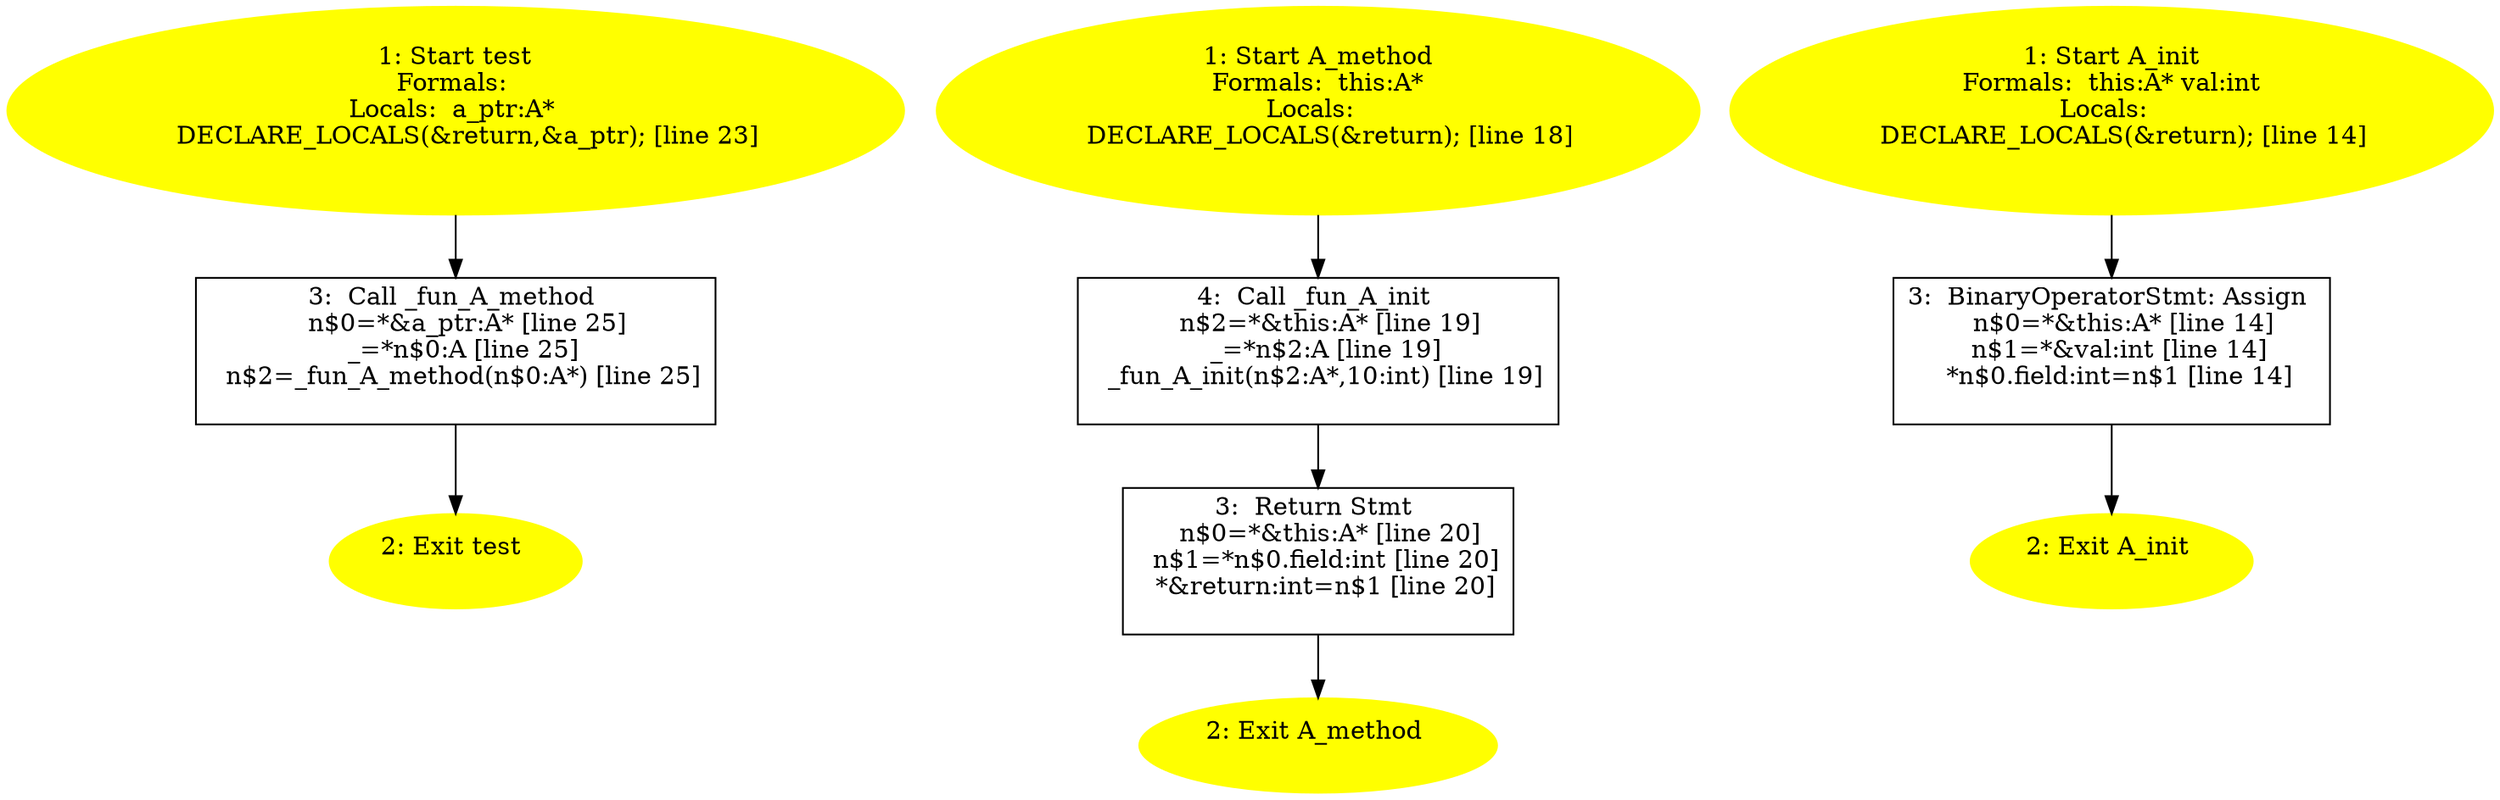 /* @generated */
digraph iCFG {
"test#_Z4testv.1b928d988491fdd2fa78fcb048d46e8c_1" [label="1: Start test\nFormals: \nLocals:  a_ptr:A* \n   DECLARE_LOCALS(&return,&a_ptr); [line 23]\n " color=yellow style=filled]
	

	 "test#_Z4testv.1b928d988491fdd2fa78fcb048d46e8c_1" -> "test#_Z4testv.1b928d988491fdd2fa78fcb048d46e8c_3" ;
"test#_Z4testv.1b928d988491fdd2fa78fcb048d46e8c_2" [label="2: Exit test \n  " color=yellow style=filled]
	

"test#_Z4testv.1b928d988491fdd2fa78fcb048d46e8c_3" [label="3:  Call _fun_A_method \n   n$0=*&a_ptr:A* [line 25]\n  _=*n$0:A [line 25]\n  n$2=_fun_A_method(n$0:A*) [line 25]\n " shape="box"]
	

	 "test#_Z4testv.1b928d988491fdd2fa78fcb048d46e8c_3" -> "test#_Z4testv.1b928d988491fdd2fa78fcb048d46e8c_2" ;
"method#A#(_ZN1A6methodEv).e05b037d7831e52a327226af5de86c9f_1" [label="1: Start A_method\nFormals:  this:A*\nLocals:  \n   DECLARE_LOCALS(&return); [line 18]\n " color=yellow style=filled]
	

	 "method#A#(_ZN1A6methodEv).e05b037d7831e52a327226af5de86c9f_1" -> "method#A#(_ZN1A6methodEv).e05b037d7831e52a327226af5de86c9f_4" ;
"method#A#(_ZN1A6methodEv).e05b037d7831e52a327226af5de86c9f_2" [label="2: Exit A_method \n  " color=yellow style=filled]
	

"method#A#(_ZN1A6methodEv).e05b037d7831e52a327226af5de86c9f_3" [label="3:  Return Stmt \n   n$0=*&this:A* [line 20]\n  n$1=*n$0.field:int [line 20]\n  *&return:int=n$1 [line 20]\n " shape="box"]
	

	 "method#A#(_ZN1A6methodEv).e05b037d7831e52a327226af5de86c9f_3" -> "method#A#(_ZN1A6methodEv).e05b037d7831e52a327226af5de86c9f_2" ;
"method#A#(_ZN1A6methodEv).e05b037d7831e52a327226af5de86c9f_4" [label="4:  Call _fun_A_init \n   n$2=*&this:A* [line 19]\n  _=*n$2:A [line 19]\n  _fun_A_init(n$2:A*,10:int) [line 19]\n " shape="box"]
	

	 "method#A#(_ZN1A6methodEv).e05b037d7831e52a327226af5de86c9f_4" -> "method#A#(_ZN1A6methodEv).e05b037d7831e52a327226af5de86c9f_3" ;
"init#A#(_ZN1A4initEi).585b071c95fbd4d20c829c87048f63ed_1" [label="1: Start A_init\nFormals:  this:A* val:int\nLocals:  \n   DECLARE_LOCALS(&return); [line 14]\n " color=yellow style=filled]
	

	 "init#A#(_ZN1A4initEi).585b071c95fbd4d20c829c87048f63ed_1" -> "init#A#(_ZN1A4initEi).585b071c95fbd4d20c829c87048f63ed_3" ;
"init#A#(_ZN1A4initEi).585b071c95fbd4d20c829c87048f63ed_2" [label="2: Exit A_init \n  " color=yellow style=filled]
	

"init#A#(_ZN1A4initEi).585b071c95fbd4d20c829c87048f63ed_3" [label="3:  BinaryOperatorStmt: Assign \n   n$0=*&this:A* [line 14]\n  n$1=*&val:int [line 14]\n  *n$0.field:int=n$1 [line 14]\n " shape="box"]
	

	 "init#A#(_ZN1A4initEi).585b071c95fbd4d20c829c87048f63ed_3" -> "init#A#(_ZN1A4initEi).585b071c95fbd4d20c829c87048f63ed_2" ;
}
